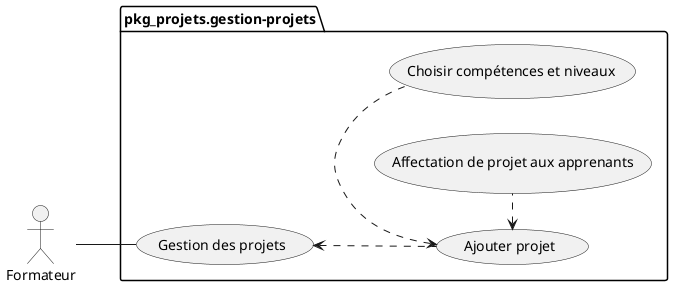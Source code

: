 @startuml

left to right direction

actor Formateur as formateur

package "pkg_projets.gestion-projets" {

  formateur -- (Gestion des projets) 
  (Gestion des projets) <.. (Ajouter projet) 
  (Ajouter projet) <. (Choisir compétences et niveaux) 
  (Ajouter projet) <. (Affectation de projet aux apprenants)
}  

@enduml
